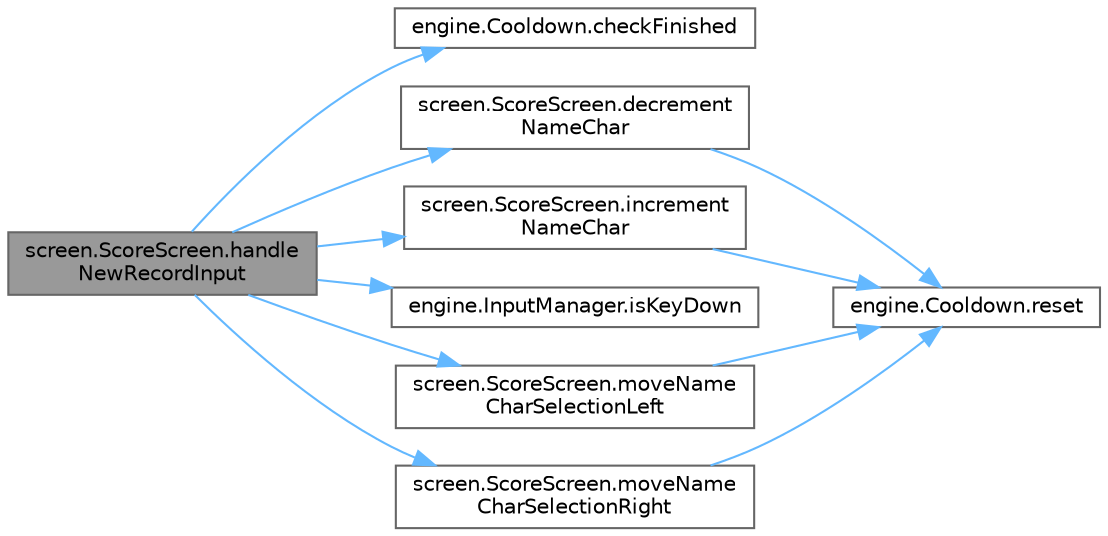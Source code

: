 digraph "screen.ScoreScreen.handleNewRecordInput"
{
 // LATEX_PDF_SIZE
  bgcolor="transparent";
  edge [fontname=Helvetica,fontsize=10,labelfontname=Helvetica,labelfontsize=10];
  node [fontname=Helvetica,fontsize=10,shape=box,height=0.2,width=0.4];
  rankdir="LR";
  Node1 [id="Node000001",label="screen.ScoreScreen.handle\lNewRecordInput",height=0.2,width=0.4,color="gray40", fillcolor="grey60", style="filled", fontcolor="black",tooltip=" "];
  Node1 -> Node2 [id="edge1_Node000001_Node000002",color="steelblue1",style="solid",tooltip=" "];
  Node2 [id="Node000002",label="engine.Cooldown.checkFinished",height=0.2,width=0.4,color="grey40", fillcolor="white", style="filled",URL="$classengine_1_1_cooldown.html#a941db70eb870be549e8a2b1a1fdb6793",tooltip="Checks if the cooldown is finished."];
  Node1 -> Node3 [id="edge2_Node000001_Node000003",color="steelblue1",style="solid",tooltip=" "];
  Node3 [id="Node000003",label="screen.ScoreScreen.decrement\lNameChar",height=0.2,width=0.4,color="grey40", fillcolor="white", style="filled",URL="$classscreen_1_1_score_screen.html#a87a28f3ec83c49ed630354c6be049bb3",tooltip=" "];
  Node3 -> Node4 [id="edge3_Node000003_Node000004",color="steelblue1",style="solid",tooltip=" "];
  Node4 [id="Node000004",label="engine.Cooldown.reset",height=0.2,width=0.4,color="grey40", fillcolor="white", style="filled",URL="$classengine_1_1_cooldown.html#abcb3cea769834552c6a81075f5d17dc7",tooltip="Restarts the cooldown."];
  Node1 -> Node5 [id="edge4_Node000001_Node000005",color="steelblue1",style="solid",tooltip=" "];
  Node5 [id="Node000005",label="screen.ScoreScreen.increment\lNameChar",height=0.2,width=0.4,color="grey40", fillcolor="white", style="filled",URL="$classscreen_1_1_score_screen.html#aa1379a788a75a2287bccb7cfbe340e35",tooltip=" "];
  Node5 -> Node4 [id="edge5_Node000005_Node000004",color="steelblue1",style="solid",tooltip=" "];
  Node1 -> Node6 [id="edge6_Node000001_Node000006",color="steelblue1",style="solid",tooltip=" "];
  Node6 [id="Node000006",label="engine.InputManager.isKeyDown",height=0.2,width=0.4,color="grey40", fillcolor="white", style="filled",URL="$classengine_1_1_input_manager.html#ae11d2d2ce4f137384c4c51e2341f2d28",tooltip="Returns true if the provided key is currently pressed."];
  Node1 -> Node7 [id="edge7_Node000001_Node000007",color="steelblue1",style="solid",tooltip=" "];
  Node7 [id="Node000007",label="screen.ScoreScreen.moveName\lCharSelectionLeft",height=0.2,width=0.4,color="grey40", fillcolor="white", style="filled",URL="$classscreen_1_1_score_screen.html#a415ffdc2eeb575ae47ede0db46443444",tooltip=" "];
  Node7 -> Node4 [id="edge8_Node000007_Node000004",color="steelblue1",style="solid",tooltip=" "];
  Node1 -> Node8 [id="edge9_Node000001_Node000008",color="steelblue1",style="solid",tooltip=" "];
  Node8 [id="Node000008",label="screen.ScoreScreen.moveName\lCharSelectionRight",height=0.2,width=0.4,color="grey40", fillcolor="white", style="filled",URL="$classscreen_1_1_score_screen.html#a4bcdf0a0e324b166df4c776fff7449f8",tooltip=" "];
  Node8 -> Node4 [id="edge10_Node000008_Node000004",color="steelblue1",style="solid",tooltip=" "];
}
